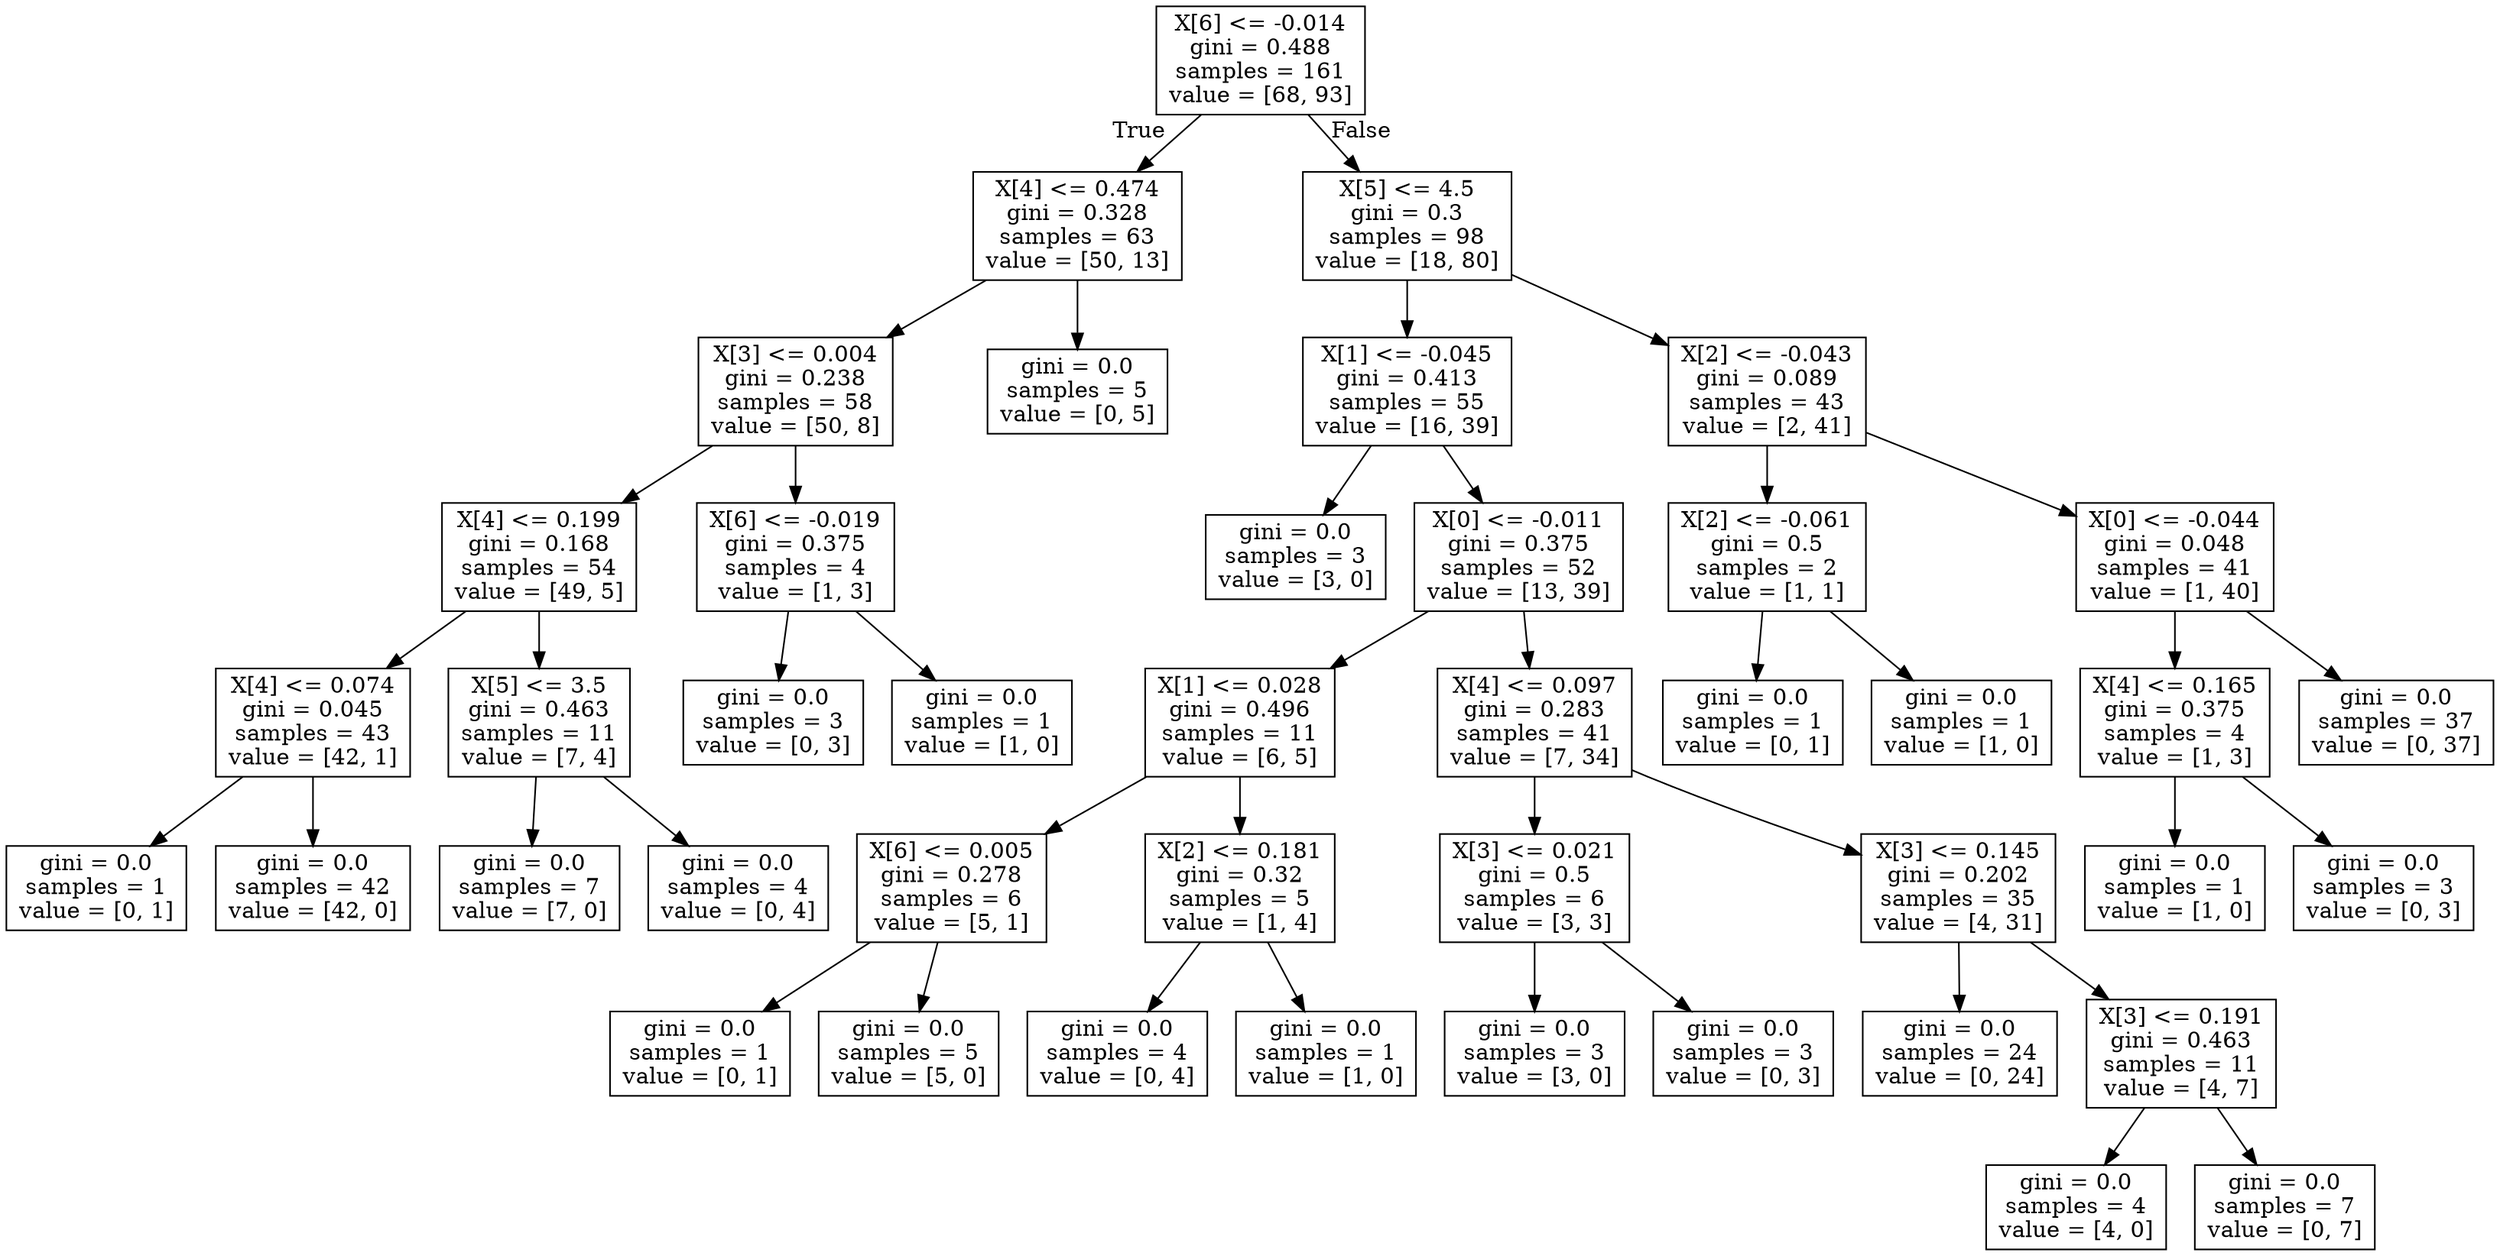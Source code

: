 digraph Tree {
node [shape=box] ;
0 [label="X[6] <= -0.014\ngini = 0.488\nsamples = 161\nvalue = [68, 93]"] ;
1 [label="X[4] <= 0.474\ngini = 0.328\nsamples = 63\nvalue = [50, 13]"] ;
0 -> 1 [labeldistance=2.5, labelangle=45, headlabel="True"] ;
2 [label="X[3] <= 0.004\ngini = 0.238\nsamples = 58\nvalue = [50, 8]"] ;
1 -> 2 ;
3 [label="X[4] <= 0.199\ngini = 0.168\nsamples = 54\nvalue = [49, 5]"] ;
2 -> 3 ;
4 [label="X[4] <= 0.074\ngini = 0.045\nsamples = 43\nvalue = [42, 1]"] ;
3 -> 4 ;
5 [label="gini = 0.0\nsamples = 1\nvalue = [0, 1]"] ;
4 -> 5 ;
6 [label="gini = 0.0\nsamples = 42\nvalue = [42, 0]"] ;
4 -> 6 ;
7 [label="X[5] <= 3.5\ngini = 0.463\nsamples = 11\nvalue = [7, 4]"] ;
3 -> 7 ;
8 [label="gini = 0.0\nsamples = 7\nvalue = [7, 0]"] ;
7 -> 8 ;
9 [label="gini = 0.0\nsamples = 4\nvalue = [0, 4]"] ;
7 -> 9 ;
10 [label="X[6] <= -0.019\ngini = 0.375\nsamples = 4\nvalue = [1, 3]"] ;
2 -> 10 ;
11 [label="gini = 0.0\nsamples = 3\nvalue = [0, 3]"] ;
10 -> 11 ;
12 [label="gini = 0.0\nsamples = 1\nvalue = [1, 0]"] ;
10 -> 12 ;
13 [label="gini = 0.0\nsamples = 5\nvalue = [0, 5]"] ;
1 -> 13 ;
14 [label="X[5] <= 4.5\ngini = 0.3\nsamples = 98\nvalue = [18, 80]"] ;
0 -> 14 [labeldistance=2.5, labelangle=-45, headlabel="False"] ;
15 [label="X[1] <= -0.045\ngini = 0.413\nsamples = 55\nvalue = [16, 39]"] ;
14 -> 15 ;
16 [label="gini = 0.0\nsamples = 3\nvalue = [3, 0]"] ;
15 -> 16 ;
17 [label="X[0] <= -0.011\ngini = 0.375\nsamples = 52\nvalue = [13, 39]"] ;
15 -> 17 ;
18 [label="X[1] <= 0.028\ngini = 0.496\nsamples = 11\nvalue = [6, 5]"] ;
17 -> 18 ;
19 [label="X[6] <= 0.005\ngini = 0.278\nsamples = 6\nvalue = [5, 1]"] ;
18 -> 19 ;
20 [label="gini = 0.0\nsamples = 1\nvalue = [0, 1]"] ;
19 -> 20 ;
21 [label="gini = 0.0\nsamples = 5\nvalue = [5, 0]"] ;
19 -> 21 ;
22 [label="X[2] <= 0.181\ngini = 0.32\nsamples = 5\nvalue = [1, 4]"] ;
18 -> 22 ;
23 [label="gini = 0.0\nsamples = 4\nvalue = [0, 4]"] ;
22 -> 23 ;
24 [label="gini = 0.0\nsamples = 1\nvalue = [1, 0]"] ;
22 -> 24 ;
25 [label="X[4] <= 0.097\ngini = 0.283\nsamples = 41\nvalue = [7, 34]"] ;
17 -> 25 ;
26 [label="X[3] <= 0.021\ngini = 0.5\nsamples = 6\nvalue = [3, 3]"] ;
25 -> 26 ;
27 [label="gini = 0.0\nsamples = 3\nvalue = [3, 0]"] ;
26 -> 27 ;
28 [label="gini = 0.0\nsamples = 3\nvalue = [0, 3]"] ;
26 -> 28 ;
29 [label="X[3] <= 0.145\ngini = 0.202\nsamples = 35\nvalue = [4, 31]"] ;
25 -> 29 ;
30 [label="gini = 0.0\nsamples = 24\nvalue = [0, 24]"] ;
29 -> 30 ;
31 [label="X[3] <= 0.191\ngini = 0.463\nsamples = 11\nvalue = [4, 7]"] ;
29 -> 31 ;
32 [label="gini = 0.0\nsamples = 4\nvalue = [4, 0]"] ;
31 -> 32 ;
33 [label="gini = 0.0\nsamples = 7\nvalue = [0, 7]"] ;
31 -> 33 ;
34 [label="X[2] <= -0.043\ngini = 0.089\nsamples = 43\nvalue = [2, 41]"] ;
14 -> 34 ;
35 [label="X[2] <= -0.061\ngini = 0.5\nsamples = 2\nvalue = [1, 1]"] ;
34 -> 35 ;
36 [label="gini = 0.0\nsamples = 1\nvalue = [0, 1]"] ;
35 -> 36 ;
37 [label="gini = 0.0\nsamples = 1\nvalue = [1, 0]"] ;
35 -> 37 ;
38 [label="X[0] <= -0.044\ngini = 0.048\nsamples = 41\nvalue = [1, 40]"] ;
34 -> 38 ;
39 [label="X[4] <= 0.165\ngini = 0.375\nsamples = 4\nvalue = [1, 3]"] ;
38 -> 39 ;
40 [label="gini = 0.0\nsamples = 1\nvalue = [1, 0]"] ;
39 -> 40 ;
41 [label="gini = 0.0\nsamples = 3\nvalue = [0, 3]"] ;
39 -> 41 ;
42 [label="gini = 0.0\nsamples = 37\nvalue = [0, 37]"] ;
38 -> 42 ;
}